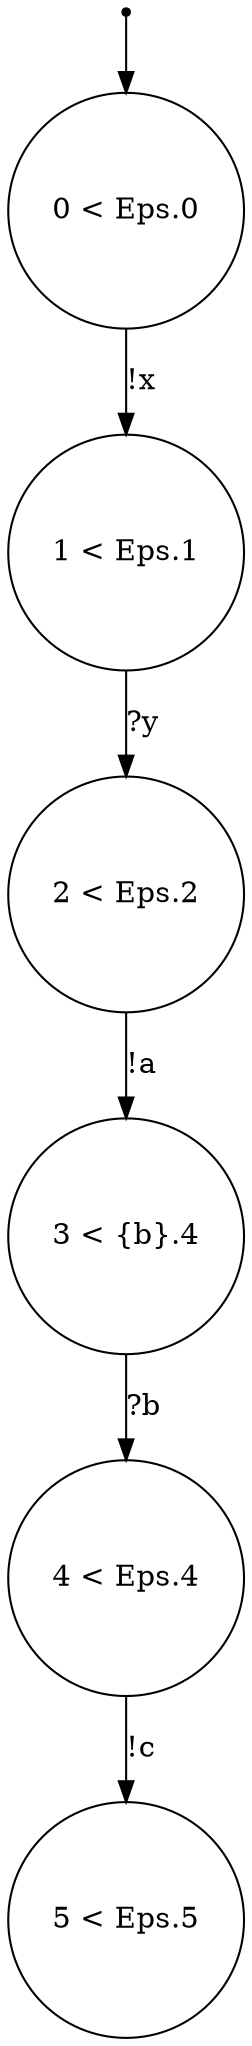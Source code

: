 digraph {
 node [shape=point] ENTRY
 node [shape=circle]
3 [label="3 < {b}.4
"]
2 [label="2 < Eps.2
"]
5 [label="5 < Eps.5
"]
1 [label="1 < Eps.1
"]
4 [label="4 < Eps.4
"]
0 [label="0 < Eps.0
"]
ENTRY -> 0
2 -> 3 [label="!a"]
1 -> 2 [label="?y"]
0 -> 1 [label="!x"]
3 -> 4 [label="?b"]
4 -> 5 [label="!c"]

}